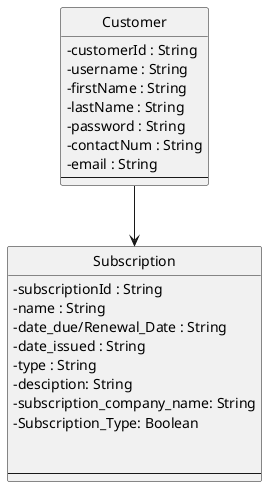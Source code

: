 @startuml

skinparam {
    Style strictuml
    RoundCorner 5
    ' use characters instead of icons for showing visibility
    ClassAttributeIconSize 0
    Database {
	' the default border no longer matches the normal colours (bug?), so fix this
	BorderColor #A80036
    }
    Sequence {
	' make activations yellow too
	LifeLineBackgroundColor #FDFDCD

	' make stereotypes less ugly
	Stereotype {
		Font {
			Size 11
			Style plain
		}
	}
    }
}
 
class "Customer" as customer {
    -customerId : String
    -username : String
    -firstName : String
    -lastName : String
    -password : String
    -contactNum : String
    -email : String
    '-card_details? 
  --
}

class "Subscription" as sub {
    -subscriptionId : String
    -name : String
    -date_due/Renewal_Date : String
    -date_issued : String
    -type : String
    -desciption: String
    -subscription_company_name: String
    -Subscription_Type: Boolean
    
    
  --
}
 

 
customer -down-> sub

@enduml
